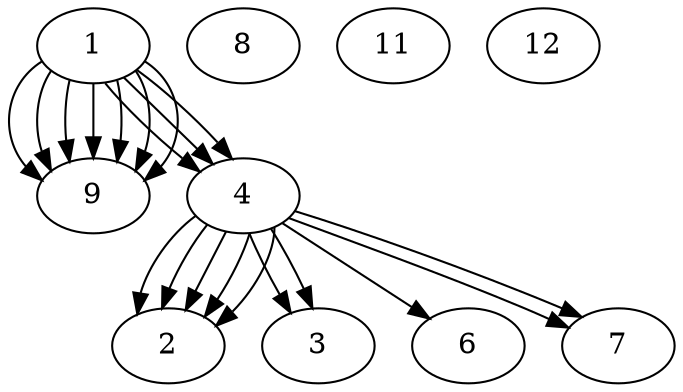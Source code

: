 // Automatically created by gv-interface v0.1.
// To be used by dot file.
// Report all Bugs to dilawar.in@gmail.com. Or you may like to kill few of them.

digraph diaG01
{
	subgraph subG1{
		// Node are the followings.
		1;
		9;
		4;
		2;
		3;
		8;
		6;
		7;
		11;
		12;
	// Here are our cute couples. 

		1 -> 9;
	}
	subgraph subG2{
		// Node are the followings.
		1;
		9;
		4;
		2;
		3;
		8;
		6;
		7;
		11;
		12;
	// Here are our cute couples. 

		1 -> 9;
		1 -> 4;
	}
	subgraph subG3{
		// Node are the followings.
		1;
		9;
		4;
		2;
		3;
		8;
		6;
		7;
		11;
		12;
	// Here are our cute couples. 

		1 -> 9;
		1 -> 4;
	}
	subgraph subG4{
		// Node are the followings.
		1;
		9;
		4;
		2;
		3;
		8;
		6;
		7;
		11;
		12;
	// Here are our cute couples. 

		1 -> 9;
		1 -> 4;
	}
	subgraph subG5{
		// Node are the followings.
		1;
		9;
		4;
		2;
		3;
		8;
		6;
		7;
		11;
		12;
	// Here are our cute couples. 

		1 -> 9;
		4 -> 2;
	}
	subgraph subG6{
		// Node are the followings.
		1;
		9;
		4;
		2;
		3;
		8;
		6;
		7;
		11;
		12;
	// Here are our cute couples. 

		1 -> 9;
		4 -> 2;
	}
	subgraph subG7{
		// Node are the followings.
		1;
		9;
		4;
		2;
		3;
		8;
		6;
		7;
		11;
		12;
	// Here are our cute couples. 

		1 -> 9;
		4 -> 2;
		4 -> 6;
	}
	subgraph subG8{
		// Node are the followings.
		1;
		9;
		4;
		2;
		3;
		8;
		6;
		7;
		11;
		12;
	// Here are our cute couples. 

		4 -> 2;
		4 -> 3;
		4 -> 7;
	}
	subgraph subG9{
		// Node are the followings.
		1;
		9;
		4;
		2;
		3;
		8;
		6;
		7;
		11;
		12;
	// Here are our cute couples. 

		4 -> 2;
		4 -> 3;
		4 -> 7;
	}
}